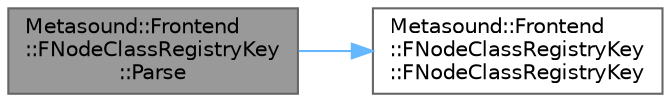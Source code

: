 digraph "Metasound::Frontend::FNodeClassRegistryKey::Parse"
{
 // INTERACTIVE_SVG=YES
 // LATEX_PDF_SIZE
  bgcolor="transparent";
  edge [fontname=Helvetica,fontsize=10,labelfontname=Helvetica,labelfontsize=10];
  node [fontname=Helvetica,fontsize=10,shape=box,height=0.2,width=0.4];
  rankdir="LR";
  Node1 [id="Node000001",label="Metasound::Frontend\l::FNodeClassRegistryKey\l::Parse",height=0.2,width=0.4,color="gray40", fillcolor="grey60", style="filled", fontcolor="black",tooltip=" "];
  Node1 -> Node2 [id="edge1_Node000001_Node000002",color="steelblue1",style="solid",tooltip=" "];
  Node2 [id="Node000002",label="Metasound::Frontend\l::FNodeClassRegistryKey\l::FNodeClassRegistryKey",height=0.2,width=0.4,color="grey40", fillcolor="white", style="filled",URL="$d0/dd8/structMetasound_1_1Frontend_1_1FNodeClassRegistryKey.html#a4bb83af3b444abc6e1fdaeb2973e416b",tooltip=" "];
}

